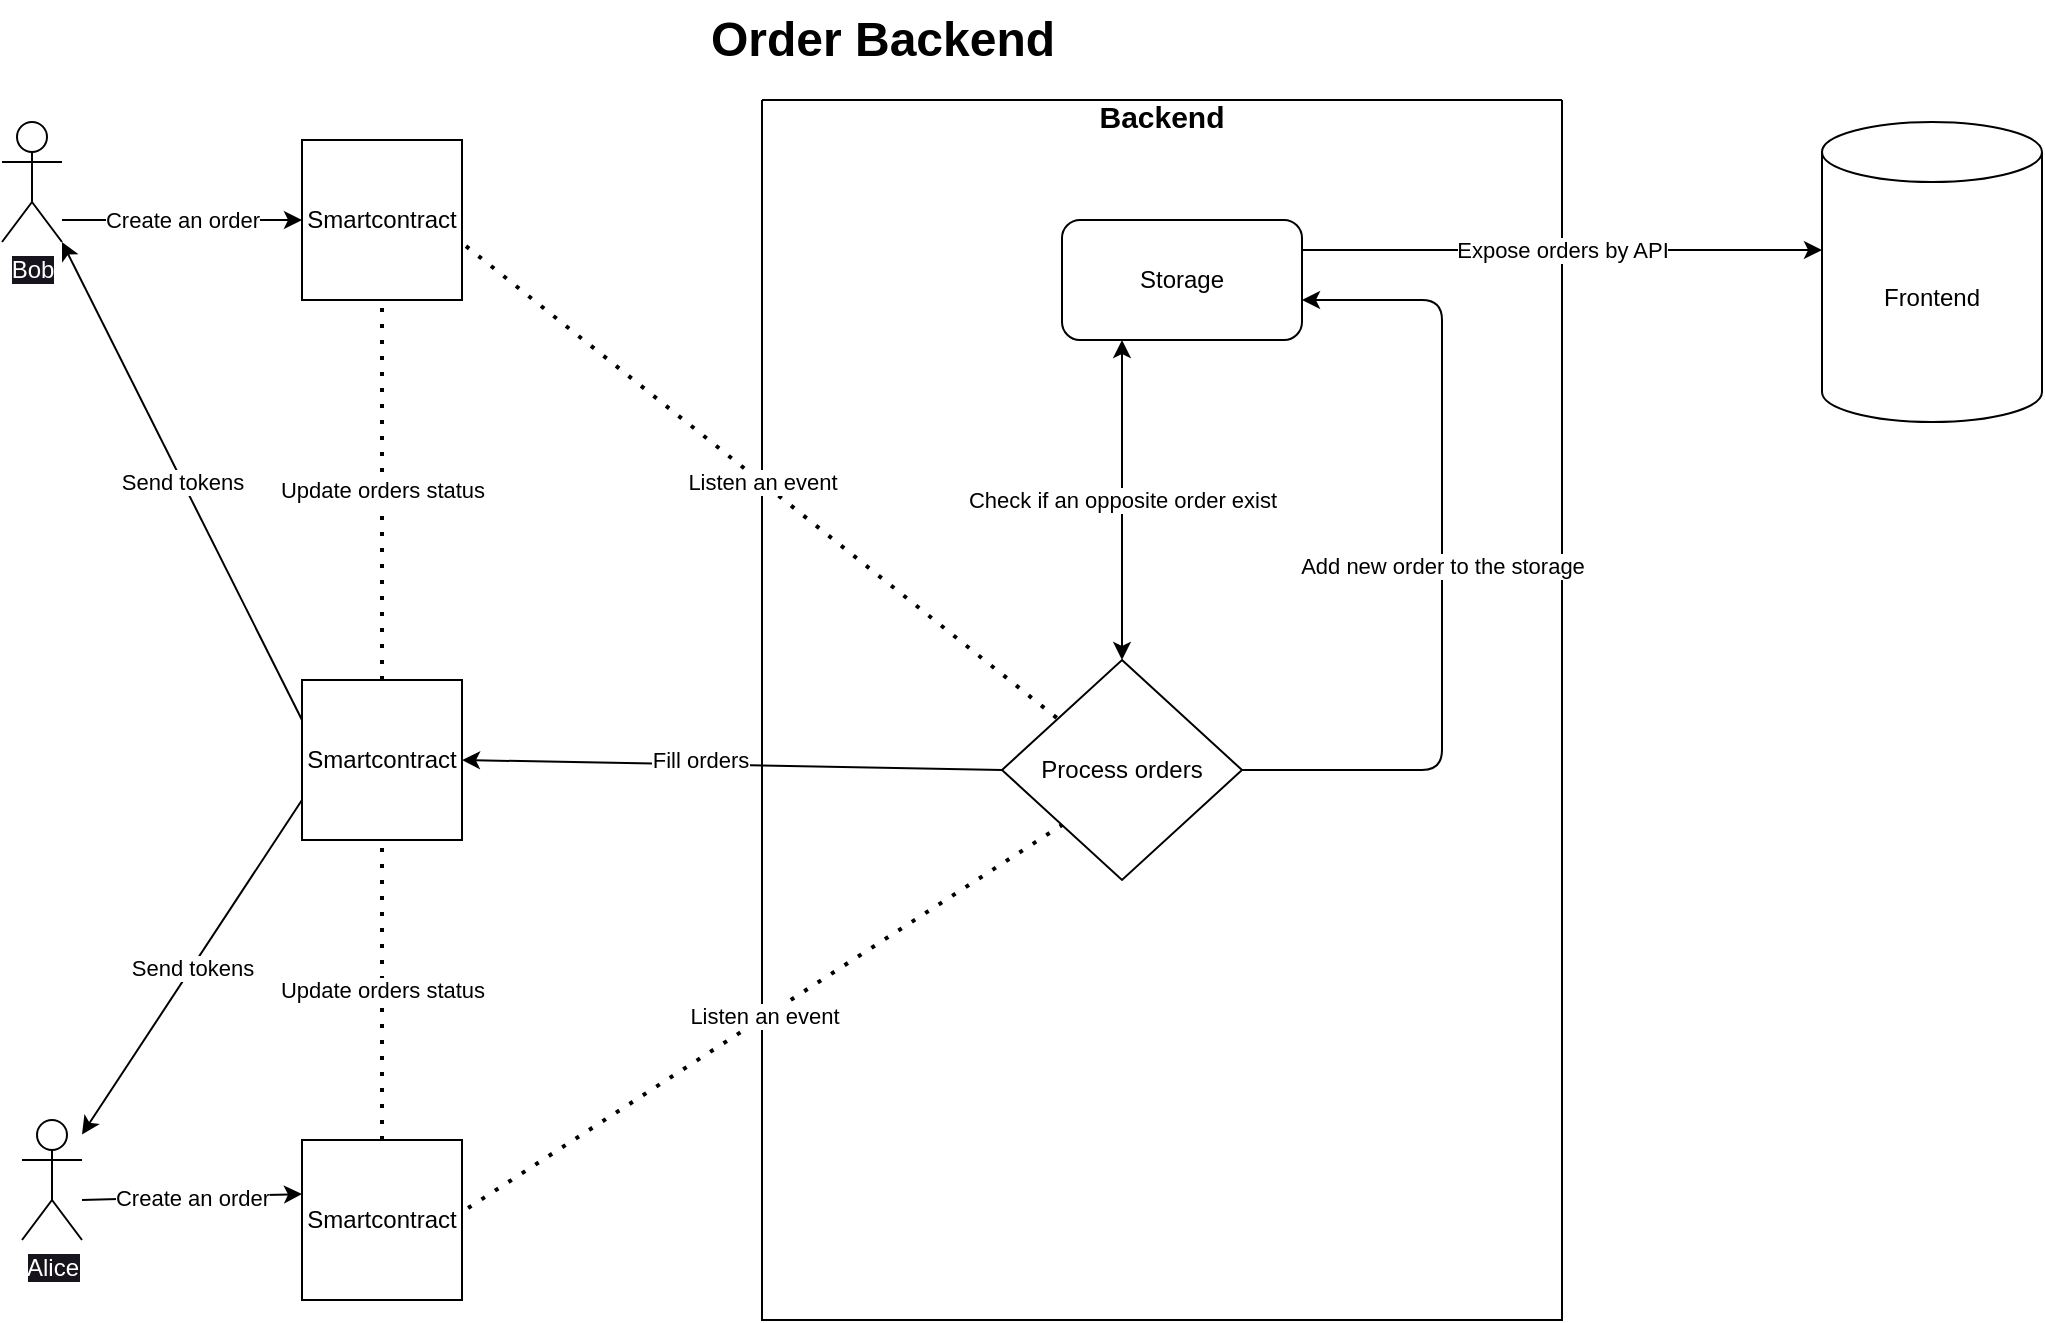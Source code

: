 <mxfile>
    <diagram id="ekgnhu82ao4ZkAPiSTXk" name="Page-1">
        <mxGraphModel dx="1765" dy="903" grid="1" gridSize="10" guides="1" tooltips="1" connect="1" arrows="1" fold="1" page="1" pageScale="1" pageWidth="1169" pageHeight="827" background="#ffffff" math="0" shadow="0">
            <root>
                <mxCell id="0"/>
                <mxCell id="1" parent="0"/>
                <mxCell id="2" value="&lt;span style=&quot;background-color: rgb(24, 20, 29);&quot;&gt;&lt;font color=&quot;#ffffff&quot;&gt;Bob&lt;/font&gt;&lt;/span&gt;" style="shape=umlActor;verticalLabelPosition=bottom;verticalAlign=top;html=1;outlineConnect=0;" parent="1" vertex="1">
                    <mxGeometry x="50" y="71" width="30" height="60" as="geometry"/>
                </mxCell>
                <mxCell id="3" value="&lt;span style=&quot;background-color: rgb(24, 20, 29);&quot;&gt;&lt;font color=&quot;#ffffff&quot;&gt;Alice&lt;/font&gt;&lt;/span&gt;" style="shape=umlActor;verticalLabelPosition=bottom;verticalAlign=top;html=1;outlineConnect=0;" parent="1" vertex="1">
                    <mxGeometry x="60" y="570" width="30" height="60" as="geometry"/>
                </mxCell>
                <mxCell id="10" value="Backend" style="swimlane;startSize=0;labelBackgroundColor=none;spacingTop=15;fontSize=15;" parent="1" vertex="1">
                    <mxGeometry x="430" y="60" width="400" height="610" as="geometry"/>
                </mxCell>
                <mxCell id="35" value="Storage" style="rounded=1;whiteSpace=wrap;html=1;" vertex="1" parent="10">
                    <mxGeometry x="150" y="60" width="120" height="60" as="geometry"/>
                </mxCell>
                <mxCell id="46" value="Process orders" style="rhombus;whiteSpace=wrap;html=1;" vertex="1" parent="10">
                    <mxGeometry x="120" y="280" width="120" height="110" as="geometry"/>
                </mxCell>
                <mxCell id="51" value="Check if an opposite order exist" style="endArrow=classic;startArrow=classic;html=1;entryX=0.25;entryY=1;entryDx=0;entryDy=0;" edge="1" parent="10" source="46" target="35">
                    <mxGeometry width="50" height="50" relative="1" as="geometry">
                        <mxPoint x="-130" y="430" as="sourcePoint"/>
                        <mxPoint x="-80" y="380" as="targetPoint"/>
                    </mxGeometry>
                </mxCell>
                <mxCell id="26" value="Order Backend" style="text;strokeColor=none;fillColor=none;html=1;fontSize=24;fontStyle=1;verticalAlign=middle;align=center;" parent="1" vertex="1">
                    <mxGeometry x="440" y="10" width="100" height="40" as="geometry"/>
                </mxCell>
                <mxCell id="38" value="Create an order" style="endArrow=classic;html=1;" edge="1" parent="1">
                    <mxGeometry width="50" height="50" relative="1" as="geometry">
                        <mxPoint x="80" y="120" as="sourcePoint"/>
                        <mxPoint x="200" y="120" as="targetPoint"/>
                    </mxGeometry>
                </mxCell>
                <mxCell id="39" value="Frontend" style="shape=cylinder3;whiteSpace=wrap;html=1;boundedLbl=1;backgroundOutline=1;size=15;" vertex="1" parent="1">
                    <mxGeometry x="960" y="71" width="110" height="150" as="geometry"/>
                </mxCell>
                <mxCell id="40" value="Create an order" style="endArrow=classic;html=1;entryX=0;entryY=0.338;entryDx=0;entryDy=0;entryPerimeter=0;" edge="1" parent="1" target="42">
                    <mxGeometry width="50" height="50" relative="1" as="geometry">
                        <mxPoint x="90" y="610" as="sourcePoint"/>
                        <mxPoint x="210" y="610" as="targetPoint"/>
                    </mxGeometry>
                </mxCell>
                <mxCell id="41" value="Smartcontract" style="whiteSpace=wrap;html=1;aspect=fixed;" vertex="1" parent="1">
                    <mxGeometry x="200" y="80" width="80" height="80" as="geometry"/>
                </mxCell>
                <mxCell id="42" value="Smartcontract" style="whiteSpace=wrap;html=1;aspect=fixed;" vertex="1" parent="1">
                    <mxGeometry x="200" y="580" width="80" height="80" as="geometry"/>
                </mxCell>
                <mxCell id="43" value="Smartcontract" style="whiteSpace=wrap;html=1;aspect=fixed;" vertex="1" parent="1">
                    <mxGeometry x="200" y="350" width="80" height="80" as="geometry"/>
                </mxCell>
                <mxCell id="45" value="Listen an event" style="endArrow=none;dashed=1;html=1;dashPattern=1 3;strokeWidth=2;exitX=1.025;exitY=0.663;exitDx=0;exitDy=0;exitPerimeter=0;" edge="1" parent="1" source="41" target="46">
                    <mxGeometry width="50" height="50" relative="1" as="geometry">
                        <mxPoint x="400" y="490" as="sourcePoint"/>
                        <mxPoint x="510" y="200" as="targetPoint"/>
                    </mxGeometry>
                </mxCell>
                <mxCell id="48" value="Listen an event" style="endArrow=none;dashed=1;html=1;dashPattern=1 3;strokeWidth=2;exitX=1.038;exitY=0.425;exitDx=0;exitDy=0;exitPerimeter=0;entryX=0;entryY=1;entryDx=0;entryDy=0;" edge="1" parent="1" source="42" target="46">
                    <mxGeometry width="50" height="50" relative="1" as="geometry">
                        <mxPoint x="292" y="143" as="sourcePoint"/>
                        <mxPoint x="594" y="323" as="targetPoint"/>
                    </mxGeometry>
                </mxCell>
                <mxCell id="52" value="Add new order to the storage" style="endArrow=classic;html=1;exitX=1;exitY=0.5;exitDx=0;exitDy=0;" edge="1" parent="1" source="46">
                    <mxGeometry width="50" height="50" relative="1" as="geometry">
                        <mxPoint x="310" y="490" as="sourcePoint"/>
                        <mxPoint x="700" y="160" as="targetPoint"/>
                        <Array as="points">
                            <mxPoint x="770" y="395"/>
                            <mxPoint x="770" y="160"/>
                            <mxPoint x="700" y="160"/>
                        </Array>
                    </mxGeometry>
                </mxCell>
                <mxCell id="53" value="Expose orders by API" style="endArrow=classic;html=1;exitX=1;exitY=0.25;exitDx=0;exitDy=0;" edge="1" parent="1" source="35">
                    <mxGeometry width="50" height="50" relative="1" as="geometry">
                        <mxPoint x="310" y="490" as="sourcePoint"/>
                        <mxPoint x="960" y="135" as="targetPoint"/>
                    </mxGeometry>
                </mxCell>
                <mxCell id="54" value="" style="endArrow=classic;html=1;exitX=0;exitY=0.5;exitDx=0;exitDy=0;entryX=1;entryY=0.5;entryDx=0;entryDy=0;" edge="1" parent="1" source="46" target="43">
                    <mxGeometry width="50" height="50" relative="1" as="geometry">
                        <mxPoint x="310" y="490" as="sourcePoint"/>
                        <mxPoint x="360" y="440" as="targetPoint"/>
                    </mxGeometry>
                </mxCell>
                <mxCell id="55" value="Fill orders" style="edgeLabel;html=1;align=center;verticalAlign=middle;resizable=0;points=[];" vertex="1" connectable="0" parent="54">
                    <mxGeometry x="0.119" y="-2" relative="1" as="geometry">
                        <mxPoint as="offset"/>
                    </mxGeometry>
                </mxCell>
                <mxCell id="56" value="Update orders status" style="endArrow=none;dashed=1;html=1;dashPattern=1 3;strokeWidth=2;exitX=0.5;exitY=0;exitDx=0;exitDy=0;entryX=0.5;entryY=1;entryDx=0;entryDy=0;" edge="1" parent="1" source="43" target="41">
                    <mxGeometry width="50" height="50" relative="1" as="geometry">
                        <mxPoint x="310" y="490" as="sourcePoint"/>
                        <mxPoint x="360" y="440" as="targetPoint"/>
                    </mxGeometry>
                </mxCell>
                <mxCell id="57" value="Update orders status" style="endArrow=none;dashed=1;html=1;dashPattern=1 3;strokeWidth=2;exitX=0.5;exitY=0;exitDx=0;exitDy=0;entryX=0.5;entryY=1;entryDx=0;entryDy=0;" edge="1" parent="1" source="42" target="43">
                    <mxGeometry width="50" height="50" relative="1" as="geometry">
                        <mxPoint x="310" y="490" as="sourcePoint"/>
                        <mxPoint x="360" y="440" as="targetPoint"/>
                    </mxGeometry>
                </mxCell>
                <mxCell id="58" value="Send tokens" style="endArrow=classic;html=1;exitX=0;exitY=0.25;exitDx=0;exitDy=0;entryX=1;entryY=1;entryDx=0;entryDy=0;entryPerimeter=0;" edge="1" parent="1" source="43" target="2">
                    <mxGeometry width="50" height="50" relative="1" as="geometry">
                        <mxPoint x="310" y="490" as="sourcePoint"/>
                        <mxPoint x="80" y="160" as="targetPoint"/>
                    </mxGeometry>
                </mxCell>
                <mxCell id="59" value="Send tokens" style="endArrow=classic;html=1;exitX=0;exitY=0.75;exitDx=0;exitDy=0;" edge="1" parent="1" source="43" target="3">
                    <mxGeometry width="50" height="50" relative="1" as="geometry">
                        <mxPoint x="310" y="490" as="sourcePoint"/>
                        <mxPoint x="360" y="440" as="targetPoint"/>
                    </mxGeometry>
                </mxCell>
            </root>
        </mxGraphModel>
    </diagram>
</mxfile>